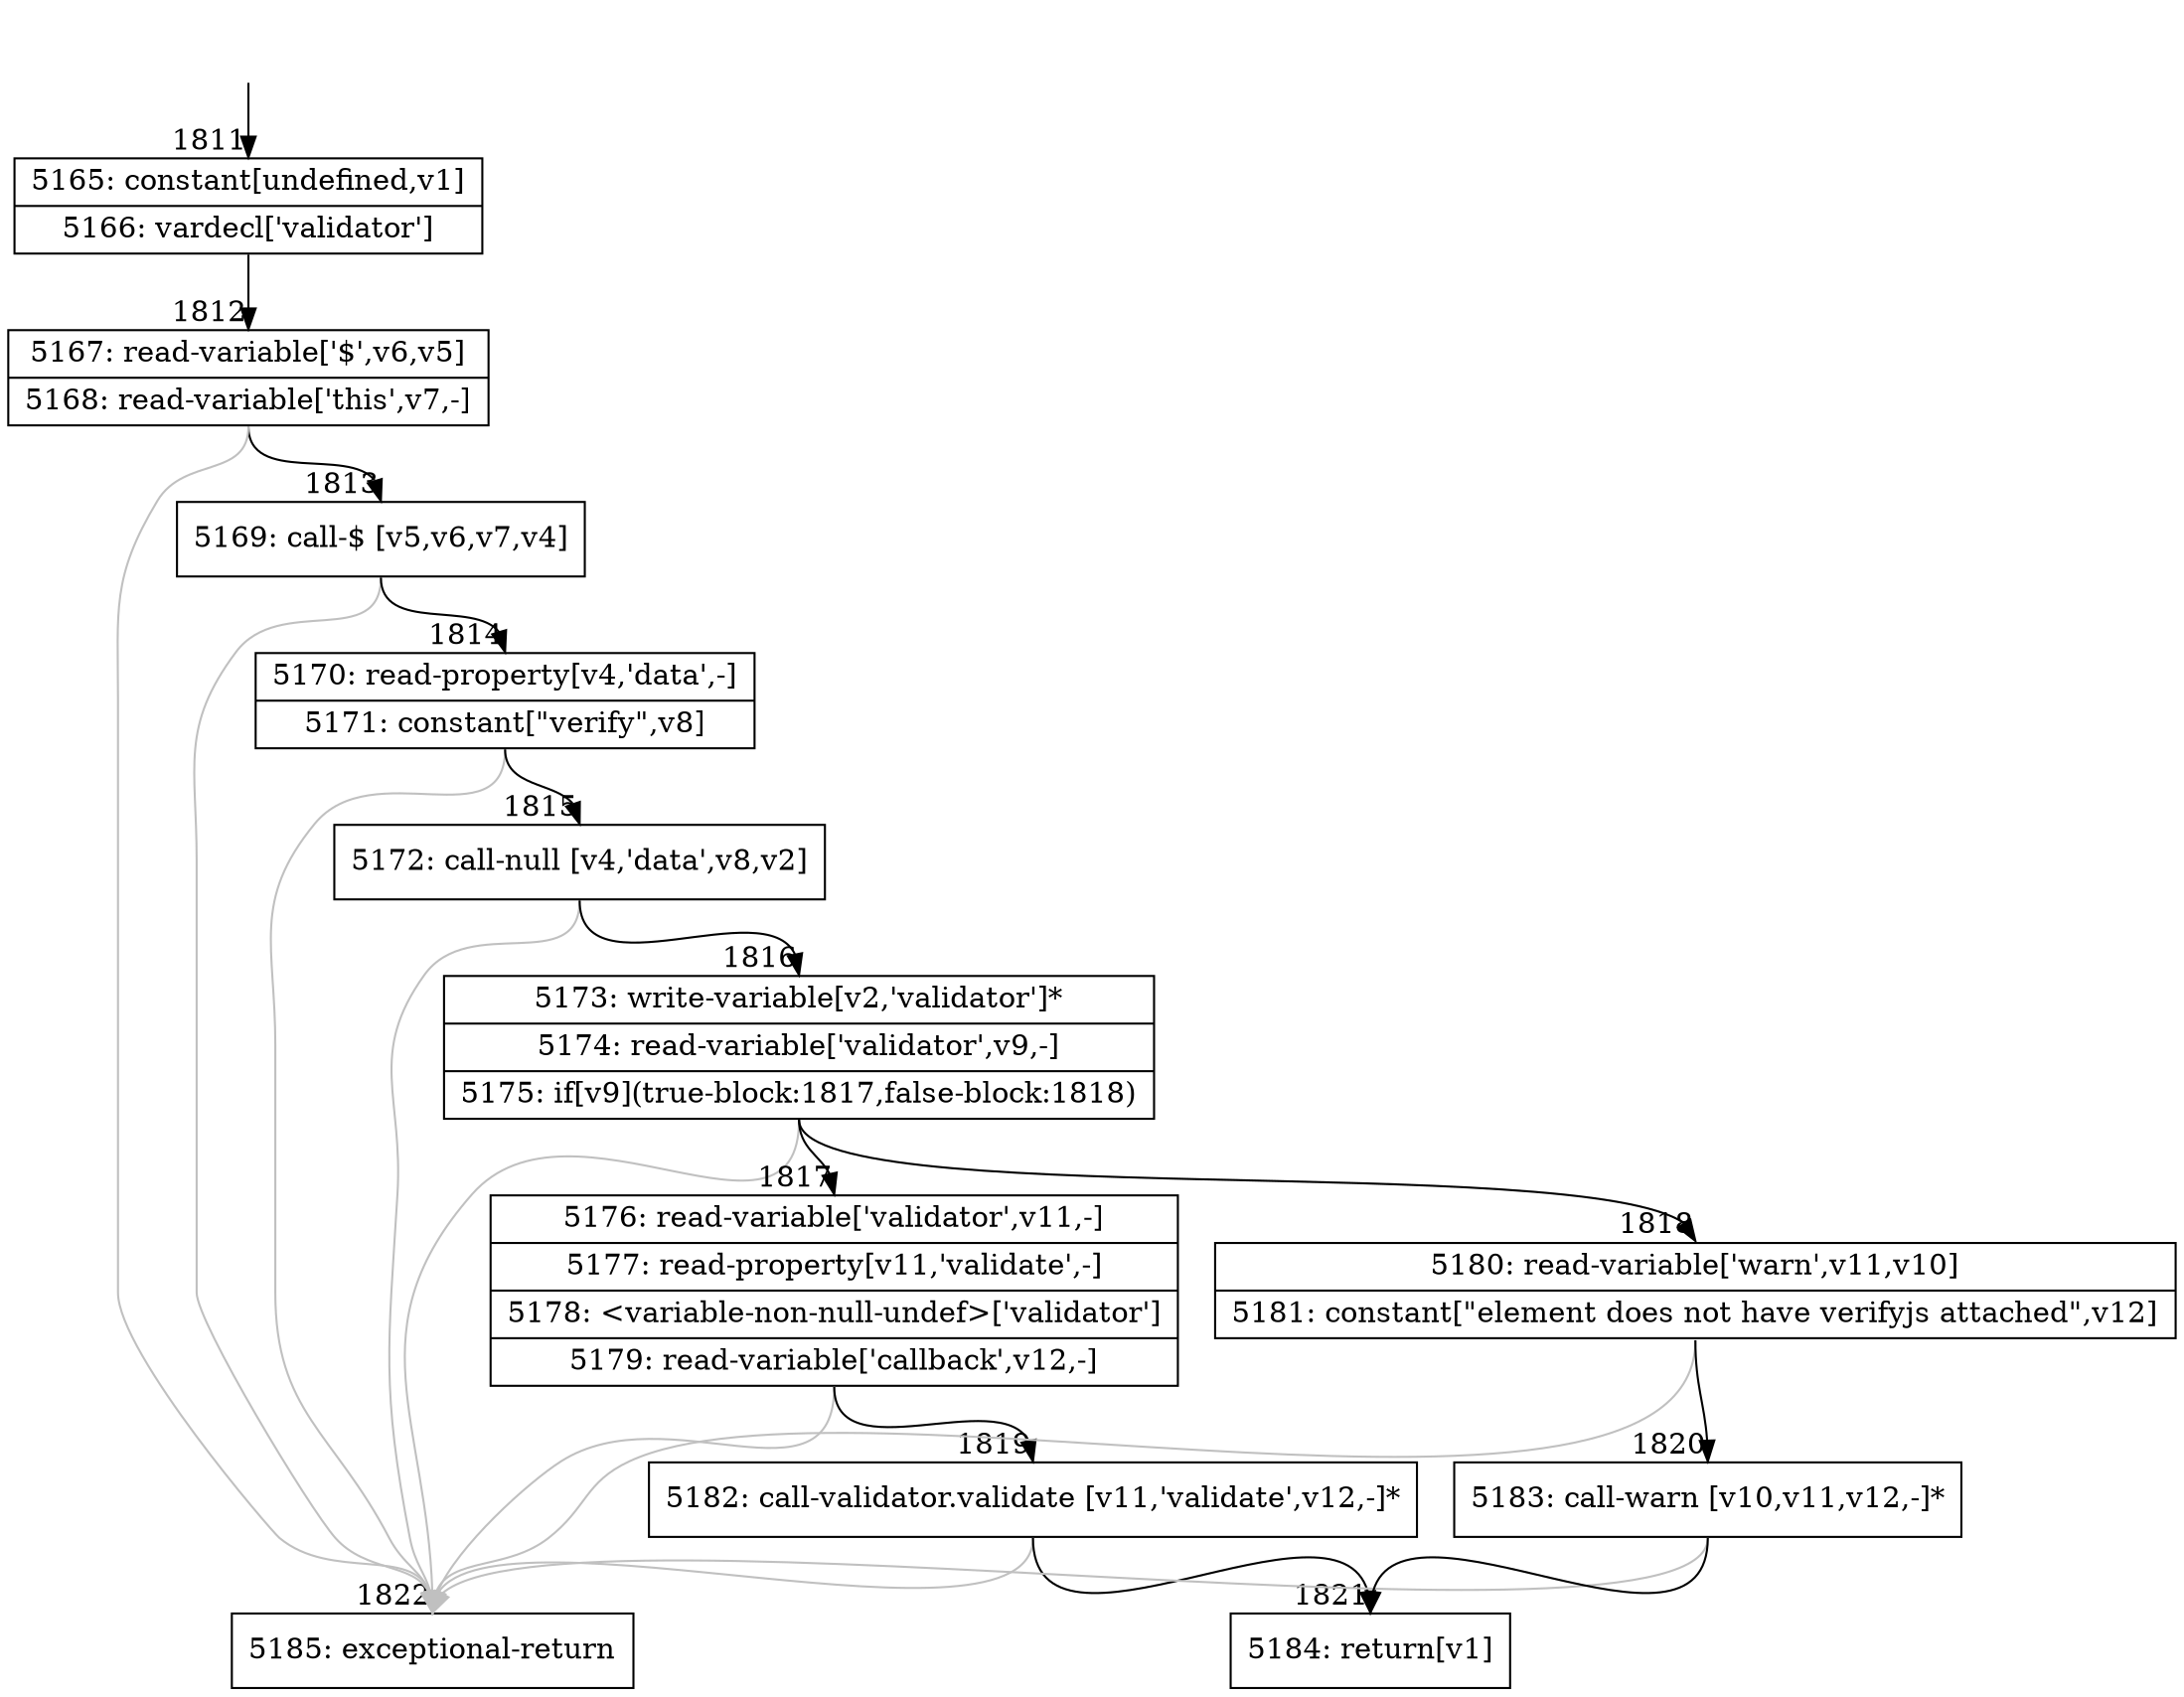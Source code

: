 digraph {
rankdir="TD"
BB_entry156[shape=none,label=""];
BB_entry156 -> BB1811 [tailport=s, headport=n, headlabel="    1811"]
BB1811 [shape=record label="{5165: constant[undefined,v1]|5166: vardecl['validator']}" ] 
BB1811 -> BB1812 [tailport=s, headport=n, headlabel="      1812"]
BB1812 [shape=record label="{5167: read-variable['$',v6,v5]|5168: read-variable['this',v7,-]}" ] 
BB1812 -> BB1813 [tailport=s, headport=n, headlabel="      1813"]
BB1812 -> BB1822 [tailport=s, headport=n, color=gray, headlabel="      1822"]
BB1813 [shape=record label="{5169: call-$ [v5,v6,v7,v4]}" ] 
BB1813 -> BB1814 [tailport=s, headport=n, headlabel="      1814"]
BB1813 -> BB1822 [tailport=s, headport=n, color=gray]
BB1814 [shape=record label="{5170: read-property[v4,'data',-]|5171: constant[\"verify\",v8]}" ] 
BB1814 -> BB1815 [tailport=s, headport=n, headlabel="      1815"]
BB1814 -> BB1822 [tailport=s, headport=n, color=gray]
BB1815 [shape=record label="{5172: call-null [v4,'data',v8,v2]}" ] 
BB1815 -> BB1816 [tailport=s, headport=n, headlabel="      1816"]
BB1815 -> BB1822 [tailport=s, headport=n, color=gray]
BB1816 [shape=record label="{5173: write-variable[v2,'validator']*|5174: read-variable['validator',v9,-]|5175: if[v9](true-block:1817,false-block:1818)}" ] 
BB1816 -> BB1817 [tailport=s, headport=n, headlabel="      1817"]
BB1816 -> BB1818 [tailport=s, headport=n, headlabel="      1818"]
BB1816 -> BB1822 [tailport=s, headport=n, color=gray]
BB1817 [shape=record label="{5176: read-variable['validator',v11,-]|5177: read-property[v11,'validate',-]|5178: \<variable-non-null-undef\>['validator']|5179: read-variable['callback',v12,-]}" ] 
BB1817 -> BB1819 [tailport=s, headport=n, headlabel="      1819"]
BB1817 -> BB1822 [tailport=s, headport=n, color=gray]
BB1818 [shape=record label="{5180: read-variable['warn',v11,v10]|5181: constant[\"element does not have verifyjs attached\",v12]}" ] 
BB1818 -> BB1820 [tailport=s, headport=n, headlabel="      1820"]
BB1818 -> BB1822 [tailport=s, headport=n, color=gray]
BB1819 [shape=record label="{5182: call-validator.validate [v11,'validate',v12,-]*}" ] 
BB1819 -> BB1821 [tailport=s, headport=n, headlabel="      1821"]
BB1819 -> BB1822 [tailport=s, headport=n, color=gray]
BB1820 [shape=record label="{5183: call-warn [v10,v11,v12,-]*}" ] 
BB1820 -> BB1821 [tailport=s, headport=n]
BB1820 -> BB1822 [tailport=s, headport=n, color=gray]
BB1821 [shape=record label="{5184: return[v1]}" ] 
BB1822 [shape=record label="{5185: exceptional-return}" ] 
//#$~ 1677
}
